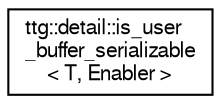 digraph "Graphical Class Hierarchy"
{
 // LATEX_PDF_SIZE
  edge [fontname="FreeSans",fontsize="10",labelfontname="FreeSans",labelfontsize="10"];
  node [fontname="FreeSans",fontsize="10",shape=record];
  rankdir="LR";
  Node0 [label="ttg::detail::is_user\l_buffer_serializable\l\< T, Enabler \>",height=0.2,width=0.4,color="black", fillcolor="white", style="filled",URL="$structttg_1_1detail_1_1is__user__buffer__serializable.html",tooltip="is_user_buffer_serializable<T> evaluates to true if T can be serialized to a buffer using user-provid..."];
}
